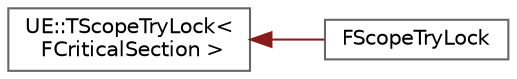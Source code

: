 digraph "Graphical Class Hierarchy"
{
 // INTERACTIVE_SVG=YES
 // LATEX_PDF_SIZE
  bgcolor="transparent";
  edge [fontname=Helvetica,fontsize=10,labelfontname=Helvetica,labelfontsize=10];
  node [fontname=Helvetica,fontsize=10,shape=box,height=0.2,width=0.4];
  rankdir="LR";
  Node0 [id="Node000000",label="UE::TScopeTryLock\<\l FCriticalSection \>",height=0.2,width=0.4,color="grey40", fillcolor="white", style="filled",URL="$d8/df6/classUE_1_1TScopeTryLock.html",tooltip=" "];
  Node0 -> Node1 [id="edge9762_Node000000_Node000001",dir="back",color="firebrick4",style="solid",tooltip=" "];
  Node1 [id="Node000001",label="FScopeTryLock",height=0.2,width=0.4,color="grey40", fillcolor="white", style="filled",URL="$d7/da0/classFScopeTryLock.html",tooltip="Implements a scope lock using TryLock."];
}
